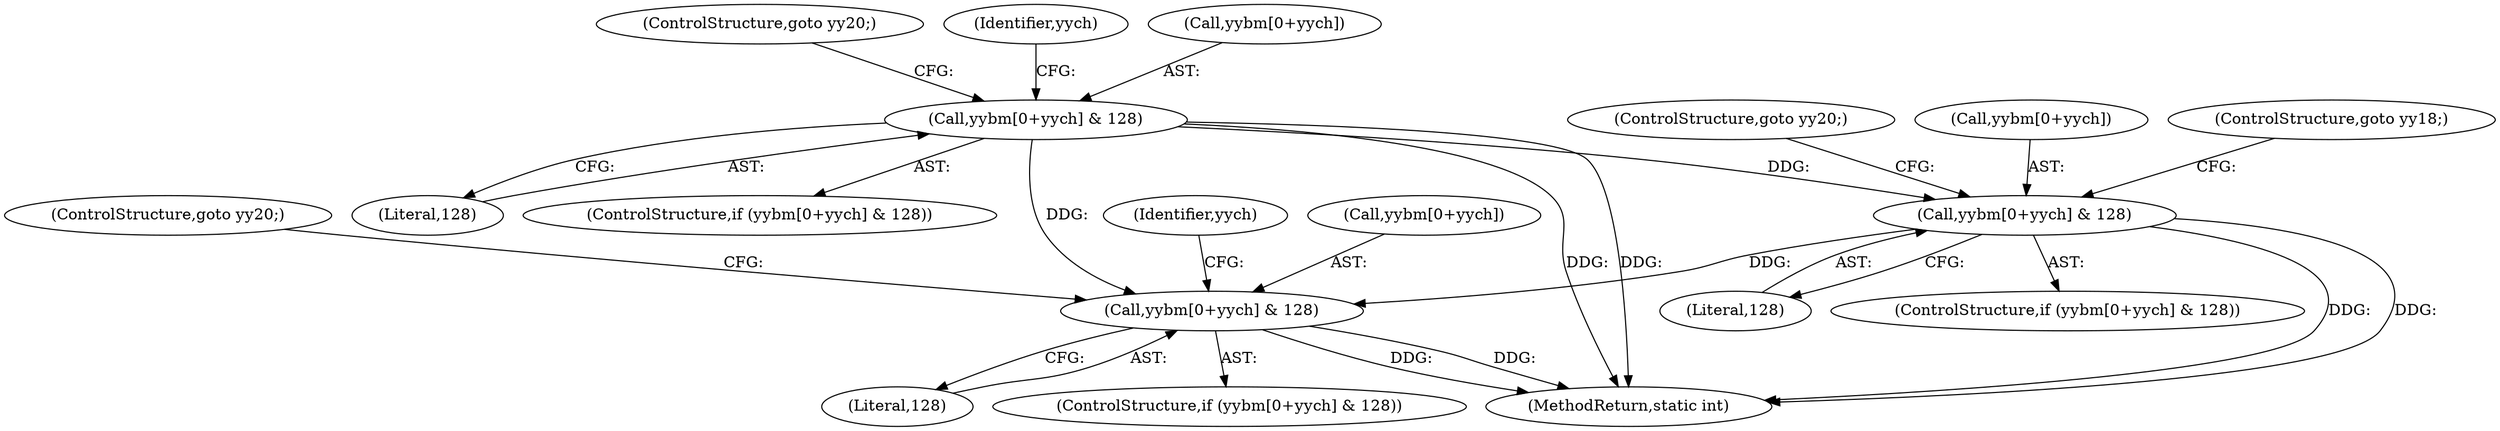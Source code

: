 digraph "1_php-src_1a23ebc1fff59bf480ca92963b36eba5c1b904c4@array" {
"1000423" [label="(Call,yybm[0+yych] & 128)"];
"1000397" [label="(Call,yybm[0+yych] & 128)"];
"1000371" [label="(Call,yybm[0+yych] & 128)"];
"1000423" [label="(Call,yybm[0+yych] & 128)"];
"1002471" [label="(MethodReturn,static int)"];
"1000379" [label="(ControlStructure,goto yy20;)"];
"1000424" [label="(Call,yybm[0+yych])"];
"1000422" [label="(ControlStructure,if (yybm[0+yych] & 128))"];
"1000397" [label="(Call,yybm[0+yych] & 128)"];
"1000403" [label="(Literal,128)"];
"1000377" [label="(Literal,128)"];
"1000382" [label="(Identifier,yych)"];
"1000406" [label="(ControlStructure,goto yy18;)"];
"1000434" [label="(Identifier,yych)"];
"1000405" [label="(ControlStructure,goto yy20;)"];
"1000396" [label="(ControlStructure,if (yybm[0+yych] & 128))"];
"1000431" [label="(ControlStructure,goto yy20;)"];
"1000429" [label="(Literal,128)"];
"1000371" [label="(Call,yybm[0+yych] & 128)"];
"1000398" [label="(Call,yybm[0+yych])"];
"1000372" [label="(Call,yybm[0+yych])"];
"1000370" [label="(ControlStructure,if (yybm[0+yych] & 128))"];
"1000423" -> "1000422"  [label="AST: "];
"1000423" -> "1000429"  [label="CFG: "];
"1000424" -> "1000423"  [label="AST: "];
"1000429" -> "1000423"  [label="AST: "];
"1000431" -> "1000423"  [label="CFG: "];
"1000434" -> "1000423"  [label="CFG: "];
"1000423" -> "1002471"  [label="DDG: "];
"1000423" -> "1002471"  [label="DDG: "];
"1000397" -> "1000423"  [label="DDG: "];
"1000371" -> "1000423"  [label="DDG: "];
"1000397" -> "1000396"  [label="AST: "];
"1000397" -> "1000403"  [label="CFG: "];
"1000398" -> "1000397"  [label="AST: "];
"1000403" -> "1000397"  [label="AST: "];
"1000405" -> "1000397"  [label="CFG: "];
"1000406" -> "1000397"  [label="CFG: "];
"1000397" -> "1002471"  [label="DDG: "];
"1000397" -> "1002471"  [label="DDG: "];
"1000371" -> "1000397"  [label="DDG: "];
"1000371" -> "1000370"  [label="AST: "];
"1000371" -> "1000377"  [label="CFG: "];
"1000372" -> "1000371"  [label="AST: "];
"1000377" -> "1000371"  [label="AST: "];
"1000379" -> "1000371"  [label="CFG: "];
"1000382" -> "1000371"  [label="CFG: "];
"1000371" -> "1002471"  [label="DDG: "];
"1000371" -> "1002471"  [label="DDG: "];
}
